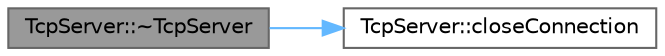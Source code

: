 digraph "TcpServer::~TcpServer"
{
 // LATEX_PDF_SIZE
  bgcolor="transparent";
  edge [fontname=Helvetica,fontsize=10,labelfontname=Helvetica,labelfontsize=10];
  node [fontname=Helvetica,fontsize=10,shape=box,height=0.2,width=0.4];
  rankdir="LR";
  Node1 [id="Node000001",label="TcpServer::~TcpServer",height=0.2,width=0.4,color="gray40", fillcolor="grey60", style="filled", fontcolor="black",tooltip="Destructor for TcpServer."];
  Node1 -> Node2 [id="edge1_Node000001_Node000002",color="steelblue1",style="solid",tooltip=" "];
  Node2 [id="Node000002",label="TcpServer::closeConnection",height=0.2,width=0.4,color="grey40", fillcolor="white", style="filled",URL="$classTcpServer.html#a3aa315c1176e3ae52fe6ef7a6de8bb50",tooltip="Closes the connection for a specified socket descriptor."];
}
